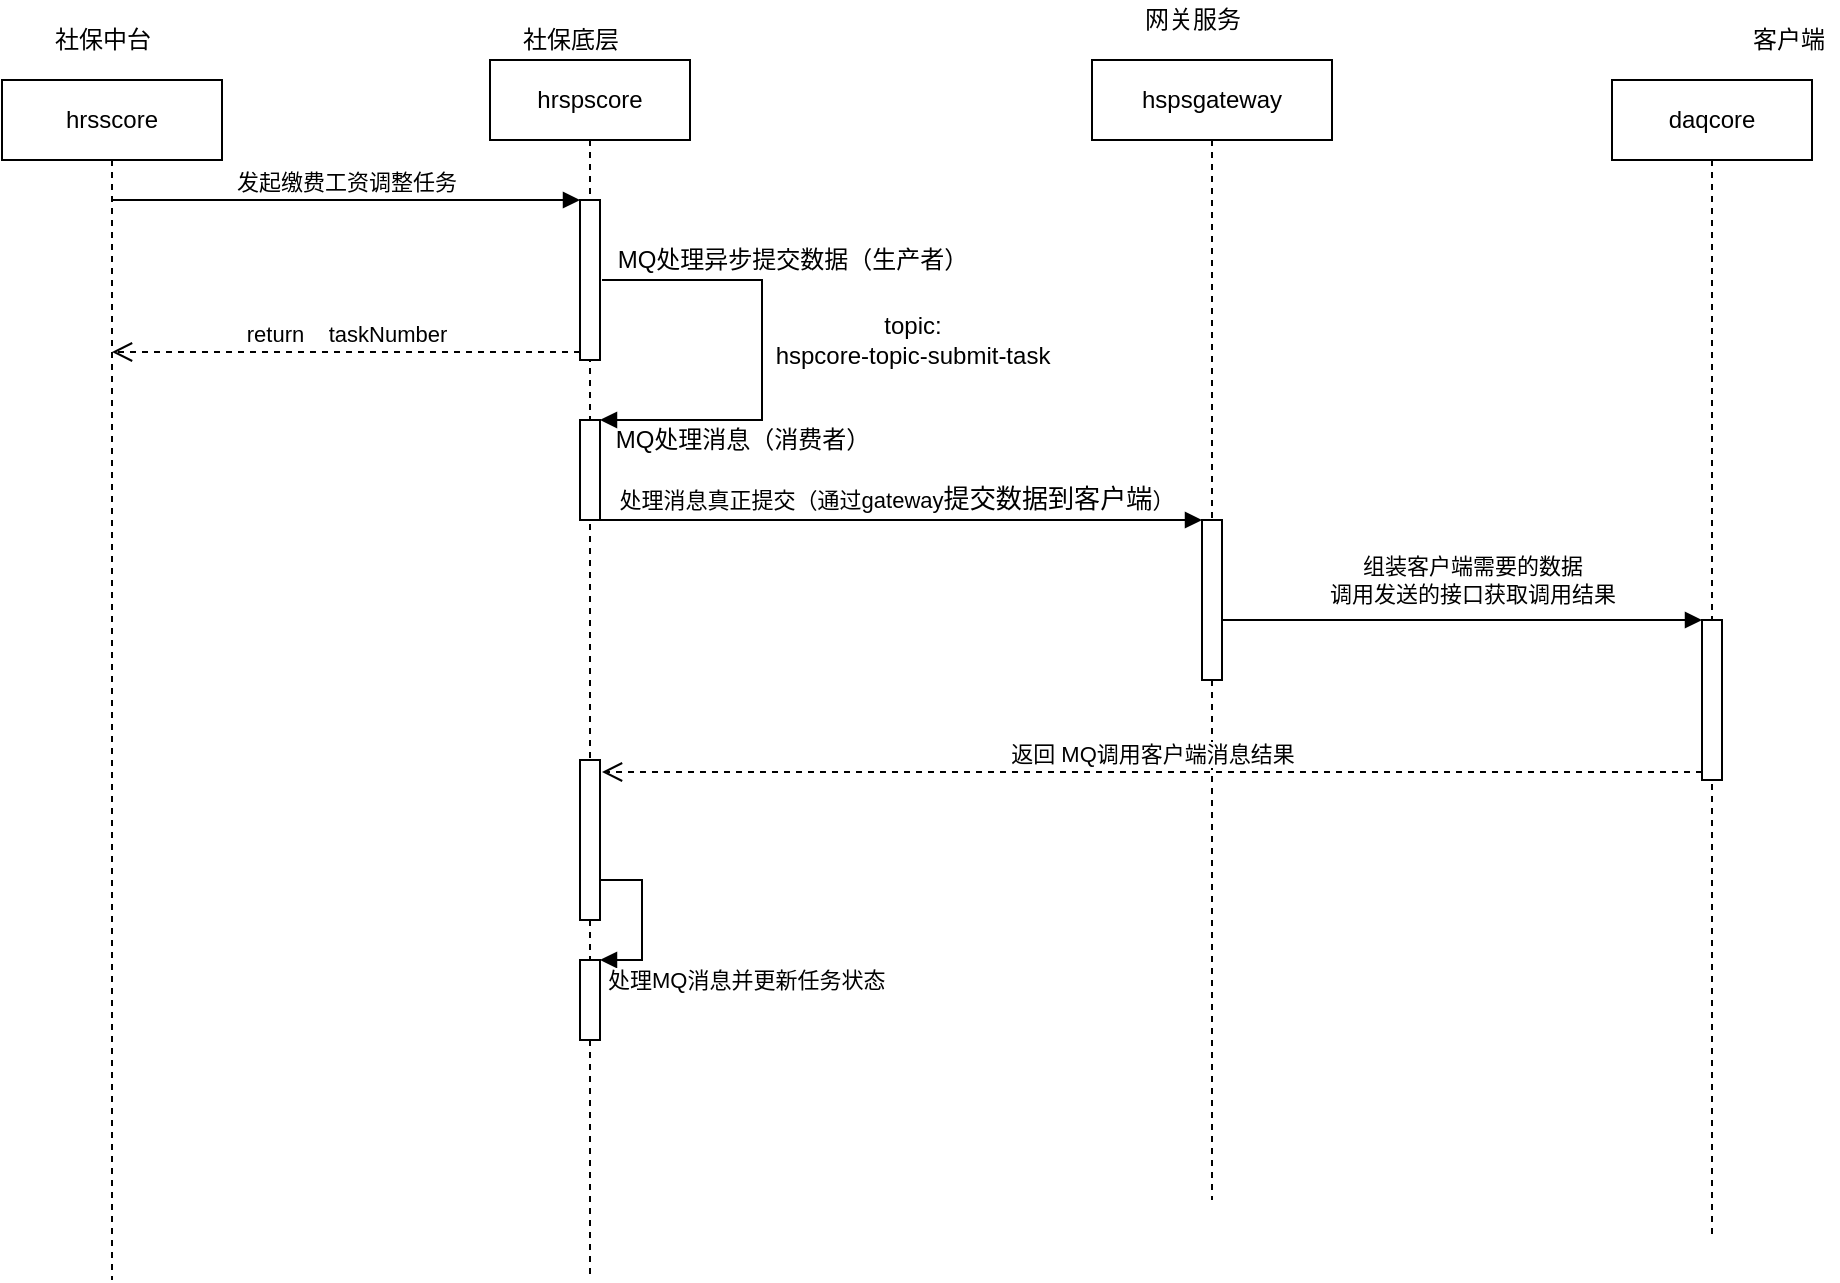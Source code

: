 <mxfile version="17.4.3" type="github">
  <diagram id="1DGZ0pAReRTyI6p_18Ht" name="第 1 页">
    <mxGraphModel dx="1886" dy="850" grid="1" gridSize="10" guides="1" tooltips="1" connect="1" arrows="1" fold="1" page="1" pageScale="1" pageWidth="827" pageHeight="1169" math="0" shadow="0">
      <root>
        <mxCell id="0" />
        <mxCell id="1" parent="0" />
        <mxCell id="fVH-w_c11gkOIXWyaUR0-1" value="hrsscore" style="shape=umlLifeline;perimeter=lifelinePerimeter;whiteSpace=wrap;html=1;container=1;collapsible=0;recursiveResize=0;outlineConnect=0;" vertex="1" parent="1">
          <mxGeometry x="100" y="160" width="110" height="600" as="geometry" />
        </mxCell>
        <mxCell id="fVH-w_c11gkOIXWyaUR0-2" value="社保中台" style="text;html=1;align=center;verticalAlign=middle;resizable=0;points=[];autosize=1;strokeColor=none;fillColor=none;" vertex="1" parent="1">
          <mxGeometry x="120" y="130" width="60" height="20" as="geometry" />
        </mxCell>
        <mxCell id="fVH-w_c11gkOIXWyaUR0-3" value="hrspscore" style="shape=umlLifeline;perimeter=lifelinePerimeter;whiteSpace=wrap;html=1;container=1;collapsible=0;recursiveResize=0;outlineConnect=0;" vertex="1" parent="1">
          <mxGeometry x="344" y="150" width="100" height="610" as="geometry" />
        </mxCell>
        <mxCell id="fVH-w_c11gkOIXWyaUR0-4" value="" style="html=1;points=[];perimeter=orthogonalPerimeter;" vertex="1" parent="fVH-w_c11gkOIXWyaUR0-3">
          <mxGeometry x="45" y="70" width="10" height="80" as="geometry" />
        </mxCell>
        <mxCell id="fVH-w_c11gkOIXWyaUR0-45" value="" style="html=1;points=[];perimeter=orthogonalPerimeter;" vertex="1" parent="fVH-w_c11gkOIXWyaUR0-3">
          <mxGeometry x="45" y="180" width="10" height="50" as="geometry" />
        </mxCell>
        <mxCell id="fVH-w_c11gkOIXWyaUR0-46" value="" style="edgeStyle=orthogonalEdgeStyle;html=1;align=left;spacingLeft=2;endArrow=block;rounded=0;entryX=1;entryY=0;" edge="1" target="fVH-w_c11gkOIXWyaUR0-45" parent="fVH-w_c11gkOIXWyaUR0-3">
          <mxGeometry relative="1" as="geometry">
            <mxPoint x="56" y="110" as="sourcePoint" />
            <Array as="points">
              <mxPoint x="136" y="110" />
              <mxPoint x="136" y="180" />
            </Array>
          </mxGeometry>
        </mxCell>
        <mxCell id="fVH-w_c11gkOIXWyaUR0-65" value="" style="html=1;points=[];perimeter=orthogonalPerimeter;fontColor=#000000;" vertex="1" parent="fVH-w_c11gkOIXWyaUR0-3">
          <mxGeometry x="45" y="450" width="10" height="40" as="geometry" />
        </mxCell>
        <mxCell id="fVH-w_c11gkOIXWyaUR0-66" value="处理MQ消息并更新任务状态" style="edgeStyle=orthogonalEdgeStyle;html=1;align=left;spacingLeft=2;endArrow=block;rounded=0;entryX=1;entryY=0;labelBackgroundColor=#FFFFFF;fontColor=#000000;" edge="1" target="fVH-w_c11gkOIXWyaUR0-65" parent="fVH-w_c11gkOIXWyaUR0-3">
          <mxGeometry x="1" y="10" relative="1" as="geometry">
            <mxPoint x="46" y="410" as="sourcePoint" />
            <Array as="points">
              <mxPoint x="76" y="410" />
            </Array>
            <mxPoint as="offset" />
          </mxGeometry>
        </mxCell>
        <mxCell id="fVH-w_c11gkOIXWyaUR0-67" value="" style="html=1;points=[];perimeter=orthogonalPerimeter;fontColor=#000000;" vertex="1" parent="fVH-w_c11gkOIXWyaUR0-3">
          <mxGeometry x="45" y="350" width="10" height="80" as="geometry" />
        </mxCell>
        <mxCell id="fVH-w_c11gkOIXWyaUR0-10" value="社保底层" style="text;html=1;align=center;verticalAlign=middle;resizable=0;points=[];autosize=1;strokeColor=none;fillColor=none;" vertex="1" parent="1">
          <mxGeometry x="354" y="130" width="60" height="20" as="geometry" />
        </mxCell>
        <mxCell id="fVH-w_c11gkOIXWyaUR0-11" value="hspsgateway" style="shape=umlLifeline;perimeter=lifelinePerimeter;whiteSpace=wrap;html=1;container=1;collapsible=0;recursiveResize=0;outlineConnect=0;" vertex="1" parent="1">
          <mxGeometry x="645" y="150" width="120" height="570" as="geometry" />
        </mxCell>
        <mxCell id="fVH-w_c11gkOIXWyaUR0-55" value="" style="html=1;points=[];perimeter=orthogonalPerimeter;" vertex="1" parent="fVH-w_c11gkOIXWyaUR0-11">
          <mxGeometry x="55" y="230" width="10" height="80" as="geometry" />
        </mxCell>
        <mxCell id="fVH-w_c11gkOIXWyaUR0-13" value="daqcore" style="shape=umlLifeline;perimeter=lifelinePerimeter;whiteSpace=wrap;html=1;container=1;collapsible=0;recursiveResize=0;outlineConnect=0;" vertex="1" parent="1">
          <mxGeometry x="905" y="160" width="100" height="580" as="geometry" />
        </mxCell>
        <mxCell id="fVH-w_c11gkOIXWyaUR0-58" value="" style="html=1;points=[];perimeter=orthogonalPerimeter;fontColor=#000000;" vertex="1" parent="fVH-w_c11gkOIXWyaUR0-13">
          <mxGeometry x="45" y="270" width="10" height="80" as="geometry" />
        </mxCell>
        <mxCell id="fVH-w_c11gkOIXWyaUR0-15" value="客户端" style="text;html=1;align=center;verticalAlign=middle;resizable=0;points=[];autosize=1;strokeColor=none;fillColor=none;" vertex="1" parent="1">
          <mxGeometry x="968" y="130" width="50" height="20" as="geometry" />
        </mxCell>
        <mxCell id="fVH-w_c11gkOIXWyaUR0-19" value="发起缴费工资调整任务" style="html=1;verticalAlign=bottom;endArrow=block;entryX=0;entryY=0;rounded=0;" edge="1" parent="1" source="fVH-w_c11gkOIXWyaUR0-1" target="fVH-w_c11gkOIXWyaUR0-4">
          <mxGeometry relative="1" as="geometry">
            <mxPoint x="319" y="220" as="sourcePoint" />
          </mxGeometry>
        </mxCell>
        <mxCell id="fVH-w_c11gkOIXWyaUR0-20" value="return&amp;nbsp; &amp;nbsp; taskNumber" style="html=1;verticalAlign=bottom;endArrow=open;dashed=1;endSize=8;exitX=0;exitY=0.95;rounded=0;" edge="1" parent="1" source="fVH-w_c11gkOIXWyaUR0-4" target="fVH-w_c11gkOIXWyaUR0-1">
          <mxGeometry relative="1" as="geometry">
            <mxPoint x="319" y="296" as="targetPoint" />
          </mxGeometry>
        </mxCell>
        <mxCell id="fVH-w_c11gkOIXWyaUR0-47" value="MQ处理异步提交数据（生产者）" style="text;html=1;align=center;verticalAlign=middle;resizable=0;points=[];autosize=1;strokeColor=none;fillColor=none;" vertex="1" parent="1">
          <mxGeometry x="400" y="240" width="190" height="20" as="geometry" />
        </mxCell>
        <mxCell id="fVH-w_c11gkOIXWyaUR0-48" value="MQ处理消息（消费者）" style="text;html=1;align=center;verticalAlign=middle;resizable=0;points=[];autosize=1;strokeColor=none;fillColor=none;" vertex="1" parent="1">
          <mxGeometry x="400" y="330" width="140" height="20" as="geometry" />
        </mxCell>
        <mxCell id="fVH-w_c11gkOIXWyaUR0-49" value="topic:&lt;br&gt;hspcore-topic-submit-task" style="text;html=1;align=center;verticalAlign=middle;resizable=0;points=[];autosize=1;strokeColor=none;fillColor=none;" vertex="1" parent="1">
          <mxGeometry x="480" y="275" width="150" height="30" as="geometry" />
        </mxCell>
        <mxCell id="fVH-w_c11gkOIXWyaUR0-51" value="网关服务" style="text;html=1;align=center;verticalAlign=middle;resizable=0;points=[];autosize=1;strokeColor=none;fillColor=none;" vertex="1" parent="1">
          <mxGeometry x="665" y="120" width="60" height="20" as="geometry" />
        </mxCell>
        <mxCell id="fVH-w_c11gkOIXWyaUR0-56" value="&lt;span style=&quot;background-color: rgb(255 , 255 , 255)&quot;&gt;处理消息真正提交（通过gateway&lt;span style=&quot;font-family: &amp;#34;jetbrains mono&amp;#34; , monospace ; font-size: 9.8pt&quot;&gt;提交&lt;/span&gt;&lt;span style=&quot;font-family: &amp;#34;jetbrains mono&amp;#34; , monospace ; font-size: 9.8pt&quot;&gt;数据&lt;/span&gt;&lt;span style=&quot;font-family: &amp;#34;jetbrains mono&amp;#34; , monospace ; font-size: 9.8pt&quot;&gt;到客户端&lt;/span&gt;）&lt;/span&gt;" style="html=1;verticalAlign=bottom;endArrow=block;entryX=0;entryY=0;rounded=0;" edge="1" target="fVH-w_c11gkOIXWyaUR0-55" parent="1" source="fVH-w_c11gkOIXWyaUR0-3">
          <mxGeometry relative="1" as="geometry">
            <mxPoint x="585" y="380" as="sourcePoint" />
          </mxGeometry>
        </mxCell>
        <mxCell id="fVH-w_c11gkOIXWyaUR0-59" value="&lt;pre style=&quot;font-family: &amp;#34;jetbrains mono&amp;#34; , monospace ; font-size: 9.8pt&quot;&gt;&lt;br&gt;&lt;/pre&gt;" style="html=1;verticalAlign=bottom;endArrow=block;entryX=0;entryY=0;rounded=0;labelBackgroundColor=#FFFFFF;fontColor=#000000;" edge="1" target="fVH-w_c11gkOIXWyaUR0-58" parent="1">
          <mxGeometry x="0.022" y="20" relative="1" as="geometry">
            <mxPoint x="710" y="430" as="sourcePoint" />
            <mxPoint x="1" as="offset" />
          </mxGeometry>
        </mxCell>
        <mxCell id="fVH-w_c11gkOIXWyaUR0-61" value="&lt;pre style=&quot;font-family: &amp;#34;jetbrains mono&amp;#34; , monospace ; font-size: 11px&quot;&gt;&lt;font style=&quot;background-color: rgb(255 , 255 , 255) ; font-size: 11px&quot;&gt;组装客户端需要的数据&lt;br style=&quot;font-size: 11px&quot;&gt;调用发送的接口获取调用结果&lt;/font&gt;&lt;/pre&gt;" style="text;html=1;align=center;verticalAlign=middle;resizable=0;points=[];autosize=1;strokeColor=none;fillColor=none;fontColor=#000000;" vertex="1" parent="1">
          <mxGeometry x="750" y="380" width="170" height="60" as="geometry" />
        </mxCell>
        <mxCell id="fVH-w_c11gkOIXWyaUR0-60" value="返回 MQ调用客户端消息结果" style="html=1;verticalAlign=bottom;endArrow=open;dashed=1;endSize=8;exitX=0;exitY=0.95;rounded=0;labelBackgroundColor=#FFFFFF;fontColor=#000000;" edge="1" source="fVH-w_c11gkOIXWyaUR0-58" parent="1">
          <mxGeometry relative="1" as="geometry">
            <mxPoint x="400" y="506" as="targetPoint" />
          </mxGeometry>
        </mxCell>
      </root>
    </mxGraphModel>
  </diagram>
</mxfile>
